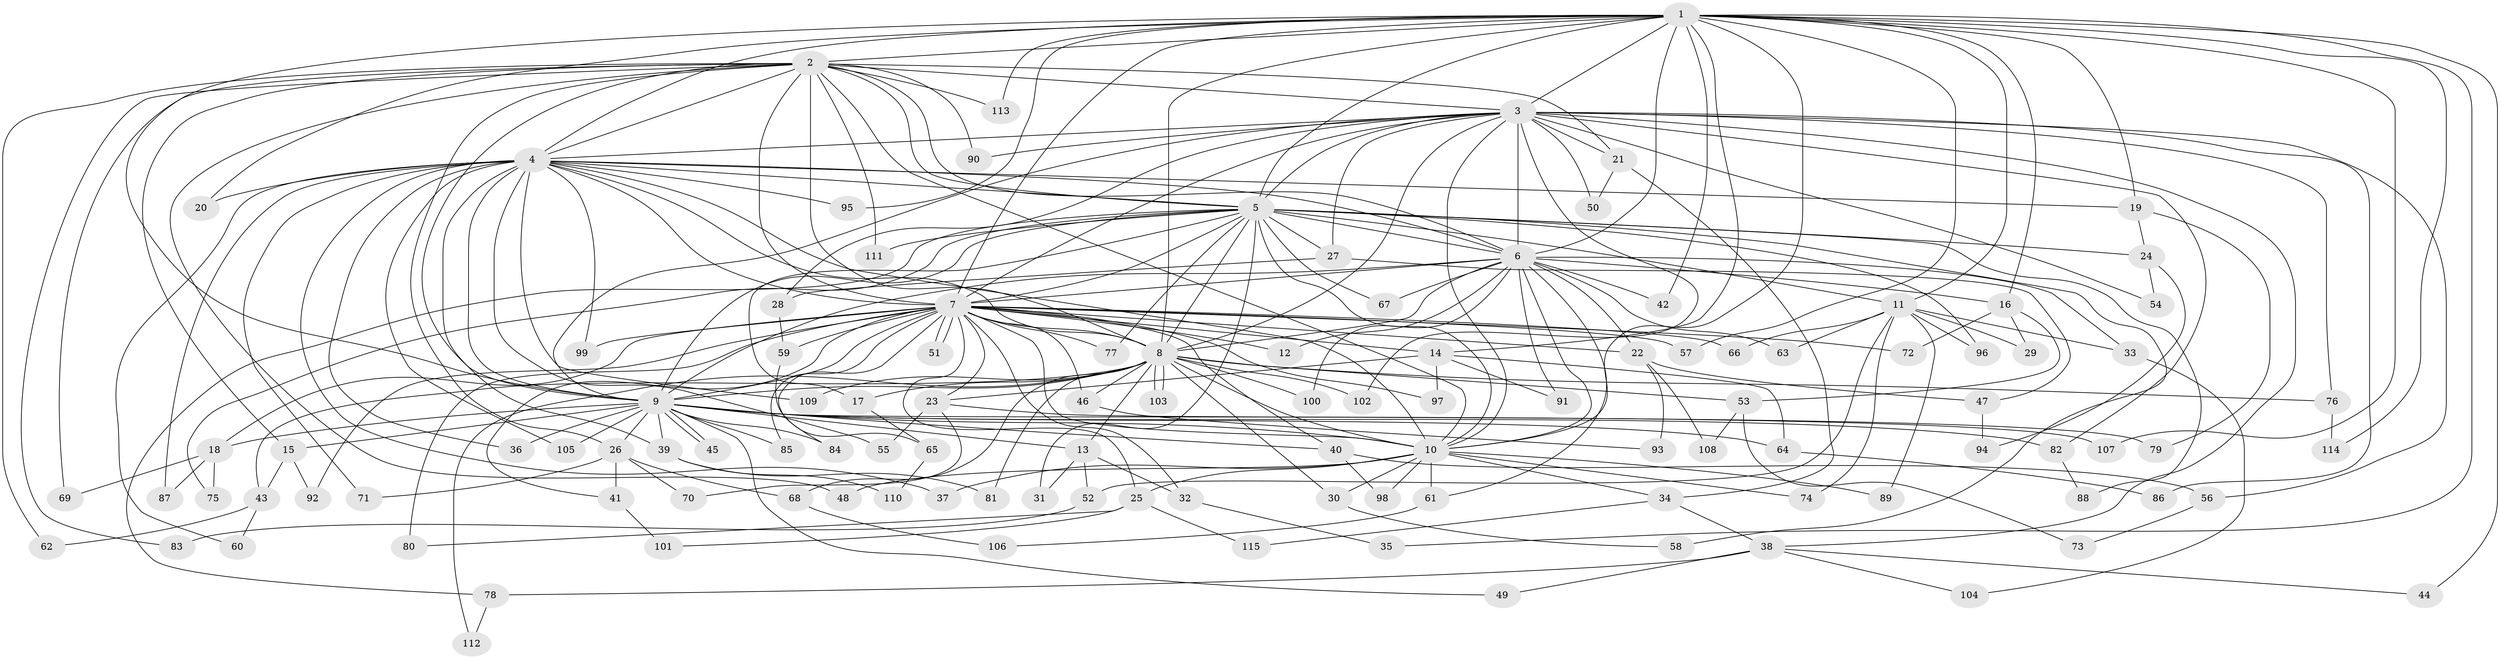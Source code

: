 // coarse degree distribution, {19: 0.023255813953488372, 17: 0.011627906976744186, 18: 0.011627906976744186, 39: 0.011627906976744186, 30: 0.011627906976744186, 24: 0.011627906976744186, 16: 0.011627906976744186, 9: 0.011627906976744186, 2: 0.5, 6: 0.03488372093023256, 4: 0.11627906976744186, 7: 0.023255813953488372, 3: 0.1511627906976744, 5: 0.03488372093023256, 1: 0.03488372093023256}
// Generated by graph-tools (version 1.1) at 2025/41/03/06/25 10:41:36]
// undirected, 115 vertices, 255 edges
graph export_dot {
graph [start="1"]
  node [color=gray90,style=filled];
  1;
  2;
  3;
  4;
  5;
  6;
  7;
  8;
  9;
  10;
  11;
  12;
  13;
  14;
  15;
  16;
  17;
  18;
  19;
  20;
  21;
  22;
  23;
  24;
  25;
  26;
  27;
  28;
  29;
  30;
  31;
  32;
  33;
  34;
  35;
  36;
  37;
  38;
  39;
  40;
  41;
  42;
  43;
  44;
  45;
  46;
  47;
  48;
  49;
  50;
  51;
  52;
  53;
  54;
  55;
  56;
  57;
  58;
  59;
  60;
  61;
  62;
  63;
  64;
  65;
  66;
  67;
  68;
  69;
  70;
  71;
  72;
  73;
  74;
  75;
  76;
  77;
  78;
  79;
  80;
  81;
  82;
  83;
  84;
  85;
  86;
  87;
  88;
  89;
  90;
  91;
  92;
  93;
  94;
  95;
  96;
  97;
  98;
  99;
  100;
  101;
  102;
  103;
  104;
  105;
  106;
  107;
  108;
  109;
  110;
  111;
  112;
  113;
  114;
  115;
  1 -- 2;
  1 -- 3;
  1 -- 4;
  1 -- 5;
  1 -- 6;
  1 -- 7;
  1 -- 8;
  1 -- 9;
  1 -- 10;
  1 -- 11;
  1 -- 14;
  1 -- 16;
  1 -- 19;
  1 -- 20;
  1 -- 35;
  1 -- 42;
  1 -- 44;
  1 -- 57;
  1 -- 95;
  1 -- 107;
  1 -- 113;
  1 -- 114;
  2 -- 3;
  2 -- 4;
  2 -- 5;
  2 -- 6;
  2 -- 7;
  2 -- 8;
  2 -- 9;
  2 -- 10;
  2 -- 15;
  2 -- 21;
  2 -- 26;
  2 -- 48;
  2 -- 62;
  2 -- 69;
  2 -- 83;
  2 -- 90;
  2 -- 111;
  2 -- 113;
  3 -- 4;
  3 -- 5;
  3 -- 6;
  3 -- 7;
  3 -- 8;
  3 -- 9;
  3 -- 10;
  3 -- 21;
  3 -- 27;
  3 -- 28;
  3 -- 38;
  3 -- 50;
  3 -- 54;
  3 -- 56;
  3 -- 76;
  3 -- 82;
  3 -- 86;
  3 -- 90;
  3 -- 102;
  4 -- 5;
  4 -- 6;
  4 -- 7;
  4 -- 8;
  4 -- 9;
  4 -- 10;
  4 -- 19;
  4 -- 20;
  4 -- 36;
  4 -- 37;
  4 -- 39;
  4 -- 55;
  4 -- 60;
  4 -- 71;
  4 -- 87;
  4 -- 95;
  4 -- 99;
  4 -- 105;
  4 -- 109;
  5 -- 6;
  5 -- 7;
  5 -- 8;
  5 -- 9;
  5 -- 10;
  5 -- 11;
  5 -- 17;
  5 -- 24;
  5 -- 27;
  5 -- 31;
  5 -- 58;
  5 -- 67;
  5 -- 75;
  5 -- 77;
  5 -- 78;
  5 -- 88;
  5 -- 96;
  5 -- 111;
  6 -- 7;
  6 -- 8;
  6 -- 9;
  6 -- 10;
  6 -- 12;
  6 -- 16;
  6 -- 22;
  6 -- 33;
  6 -- 42;
  6 -- 61;
  6 -- 63;
  6 -- 67;
  6 -- 91;
  6 -- 100;
  7 -- 8;
  7 -- 9;
  7 -- 10;
  7 -- 12;
  7 -- 14;
  7 -- 18;
  7 -- 22;
  7 -- 23;
  7 -- 25;
  7 -- 32;
  7 -- 40;
  7 -- 41;
  7 -- 46;
  7 -- 51;
  7 -- 51;
  7 -- 57;
  7 -- 59;
  7 -- 66;
  7 -- 72;
  7 -- 77;
  7 -- 80;
  7 -- 84;
  7 -- 85;
  7 -- 92;
  7 -- 97;
  7 -- 99;
  8 -- 9;
  8 -- 10;
  8 -- 13;
  8 -- 17;
  8 -- 30;
  8 -- 43;
  8 -- 46;
  8 -- 53;
  8 -- 68;
  8 -- 76;
  8 -- 81;
  8 -- 100;
  8 -- 102;
  8 -- 103;
  8 -- 103;
  8 -- 109;
  8 -- 112;
  9 -- 10;
  9 -- 13;
  9 -- 15;
  9 -- 18;
  9 -- 26;
  9 -- 36;
  9 -- 39;
  9 -- 40;
  9 -- 45;
  9 -- 45;
  9 -- 49;
  9 -- 64;
  9 -- 82;
  9 -- 84;
  9 -- 85;
  9 -- 105;
  9 -- 107;
  10 -- 25;
  10 -- 30;
  10 -- 34;
  10 -- 37;
  10 -- 48;
  10 -- 61;
  10 -- 74;
  10 -- 89;
  10 -- 98;
  11 -- 29;
  11 -- 33;
  11 -- 52;
  11 -- 63;
  11 -- 66;
  11 -- 74;
  11 -- 89;
  11 -- 96;
  13 -- 31;
  13 -- 32;
  13 -- 52;
  14 -- 23;
  14 -- 64;
  14 -- 91;
  14 -- 97;
  15 -- 43;
  15 -- 92;
  16 -- 29;
  16 -- 53;
  16 -- 72;
  17 -- 65;
  18 -- 69;
  18 -- 75;
  18 -- 87;
  19 -- 24;
  19 -- 79;
  21 -- 34;
  21 -- 50;
  22 -- 47;
  22 -- 93;
  22 -- 108;
  23 -- 55;
  23 -- 70;
  23 -- 79;
  24 -- 54;
  24 -- 94;
  25 -- 80;
  25 -- 101;
  25 -- 115;
  26 -- 41;
  26 -- 68;
  26 -- 70;
  26 -- 71;
  27 -- 28;
  27 -- 47;
  28 -- 59;
  30 -- 58;
  32 -- 35;
  33 -- 104;
  34 -- 38;
  34 -- 115;
  38 -- 44;
  38 -- 49;
  38 -- 78;
  38 -- 104;
  39 -- 81;
  39 -- 110;
  40 -- 56;
  40 -- 98;
  41 -- 101;
  43 -- 60;
  43 -- 62;
  46 -- 93;
  47 -- 94;
  52 -- 83;
  53 -- 73;
  53 -- 108;
  56 -- 73;
  59 -- 65;
  61 -- 106;
  64 -- 86;
  65 -- 110;
  68 -- 106;
  76 -- 114;
  78 -- 112;
  82 -- 88;
}
